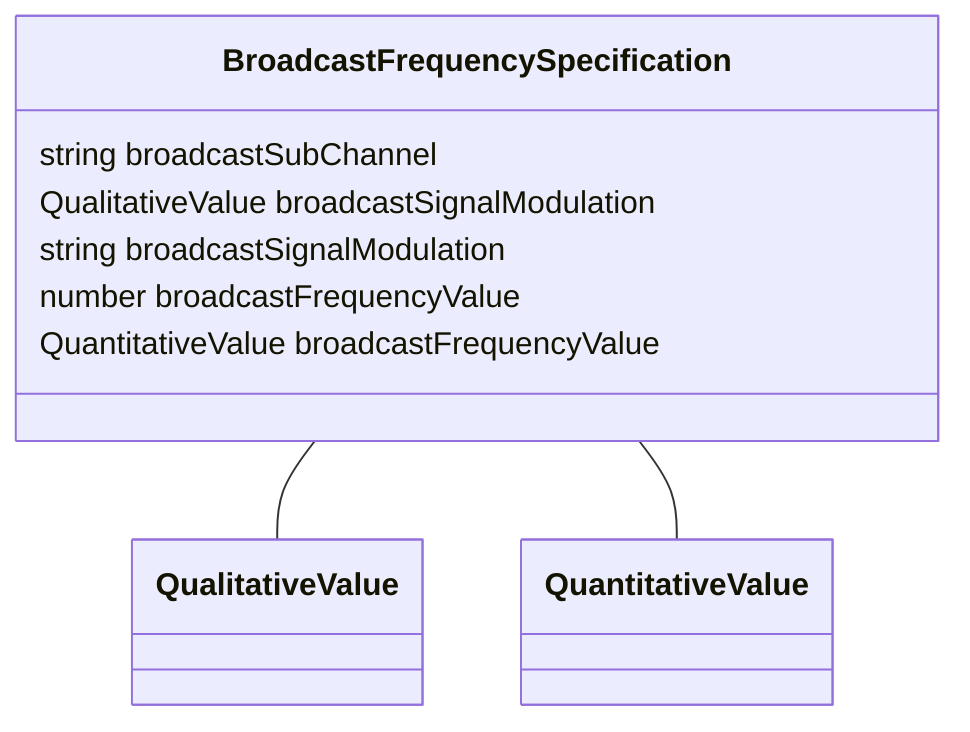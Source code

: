 classDiagram
  BroadcastFrequencySpecification -- QualitativeValue
  BroadcastFrequencySpecification -- QuantitativeValue


class BroadcastFrequencySpecification {

  string broadcastSubChannel
  QualitativeValue broadcastSignalModulation
  string broadcastSignalModulation
  number broadcastFrequencyValue
  QuantitativeValue broadcastFrequencyValue

 }